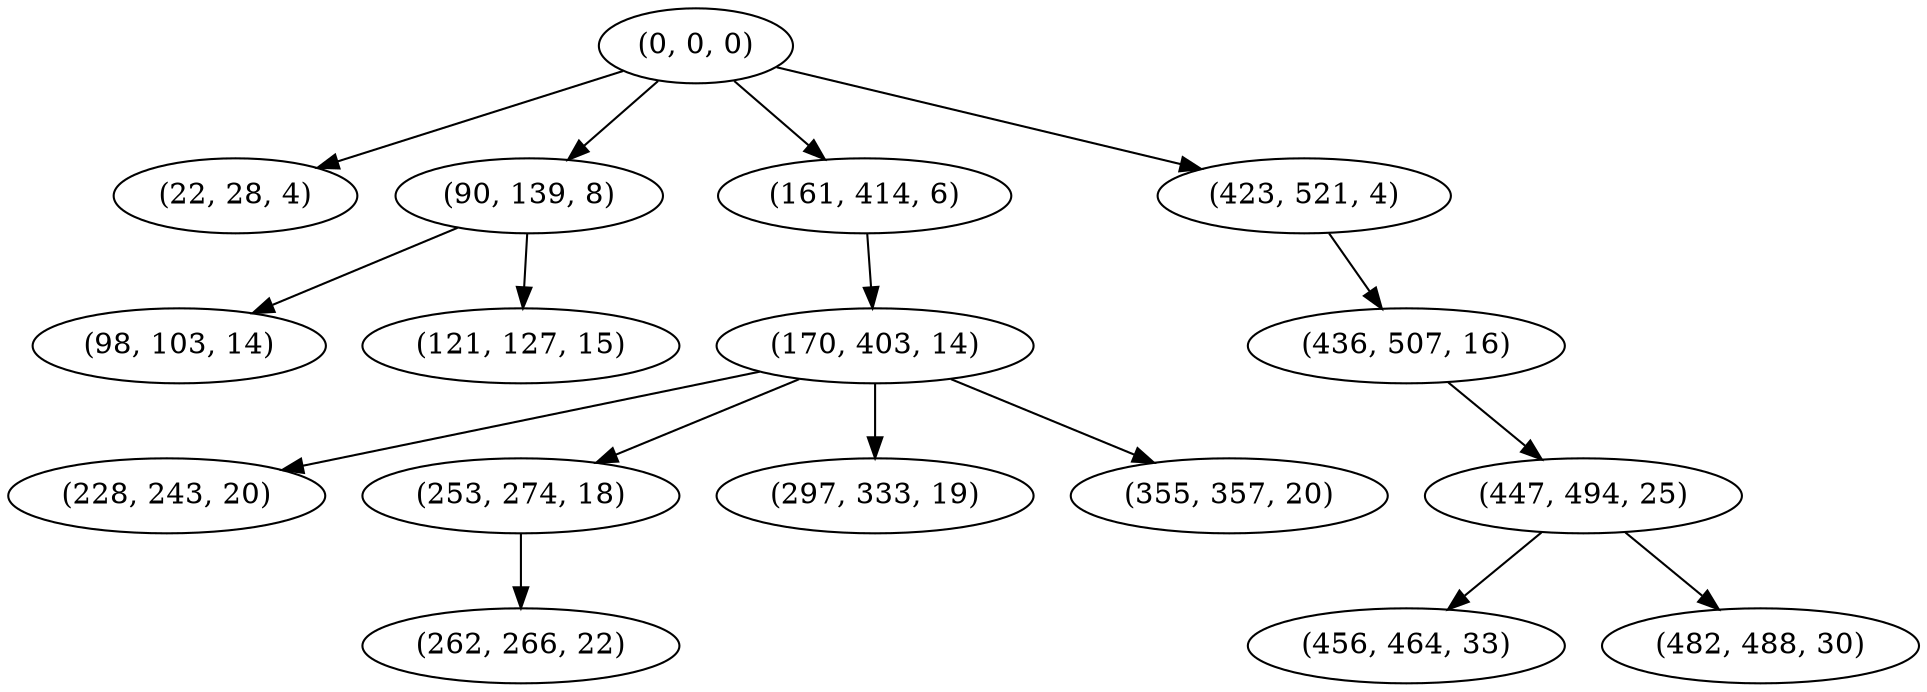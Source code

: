 digraph tree {
    "(0, 0, 0)";
    "(22, 28, 4)";
    "(90, 139, 8)";
    "(98, 103, 14)";
    "(121, 127, 15)";
    "(161, 414, 6)";
    "(170, 403, 14)";
    "(228, 243, 20)";
    "(253, 274, 18)";
    "(262, 266, 22)";
    "(297, 333, 19)";
    "(355, 357, 20)";
    "(423, 521, 4)";
    "(436, 507, 16)";
    "(447, 494, 25)";
    "(456, 464, 33)";
    "(482, 488, 30)";
    "(0, 0, 0)" -> "(22, 28, 4)";
    "(0, 0, 0)" -> "(90, 139, 8)";
    "(0, 0, 0)" -> "(161, 414, 6)";
    "(0, 0, 0)" -> "(423, 521, 4)";
    "(90, 139, 8)" -> "(98, 103, 14)";
    "(90, 139, 8)" -> "(121, 127, 15)";
    "(161, 414, 6)" -> "(170, 403, 14)";
    "(170, 403, 14)" -> "(228, 243, 20)";
    "(170, 403, 14)" -> "(253, 274, 18)";
    "(170, 403, 14)" -> "(297, 333, 19)";
    "(170, 403, 14)" -> "(355, 357, 20)";
    "(253, 274, 18)" -> "(262, 266, 22)";
    "(423, 521, 4)" -> "(436, 507, 16)";
    "(436, 507, 16)" -> "(447, 494, 25)";
    "(447, 494, 25)" -> "(456, 464, 33)";
    "(447, 494, 25)" -> "(482, 488, 30)";
}
